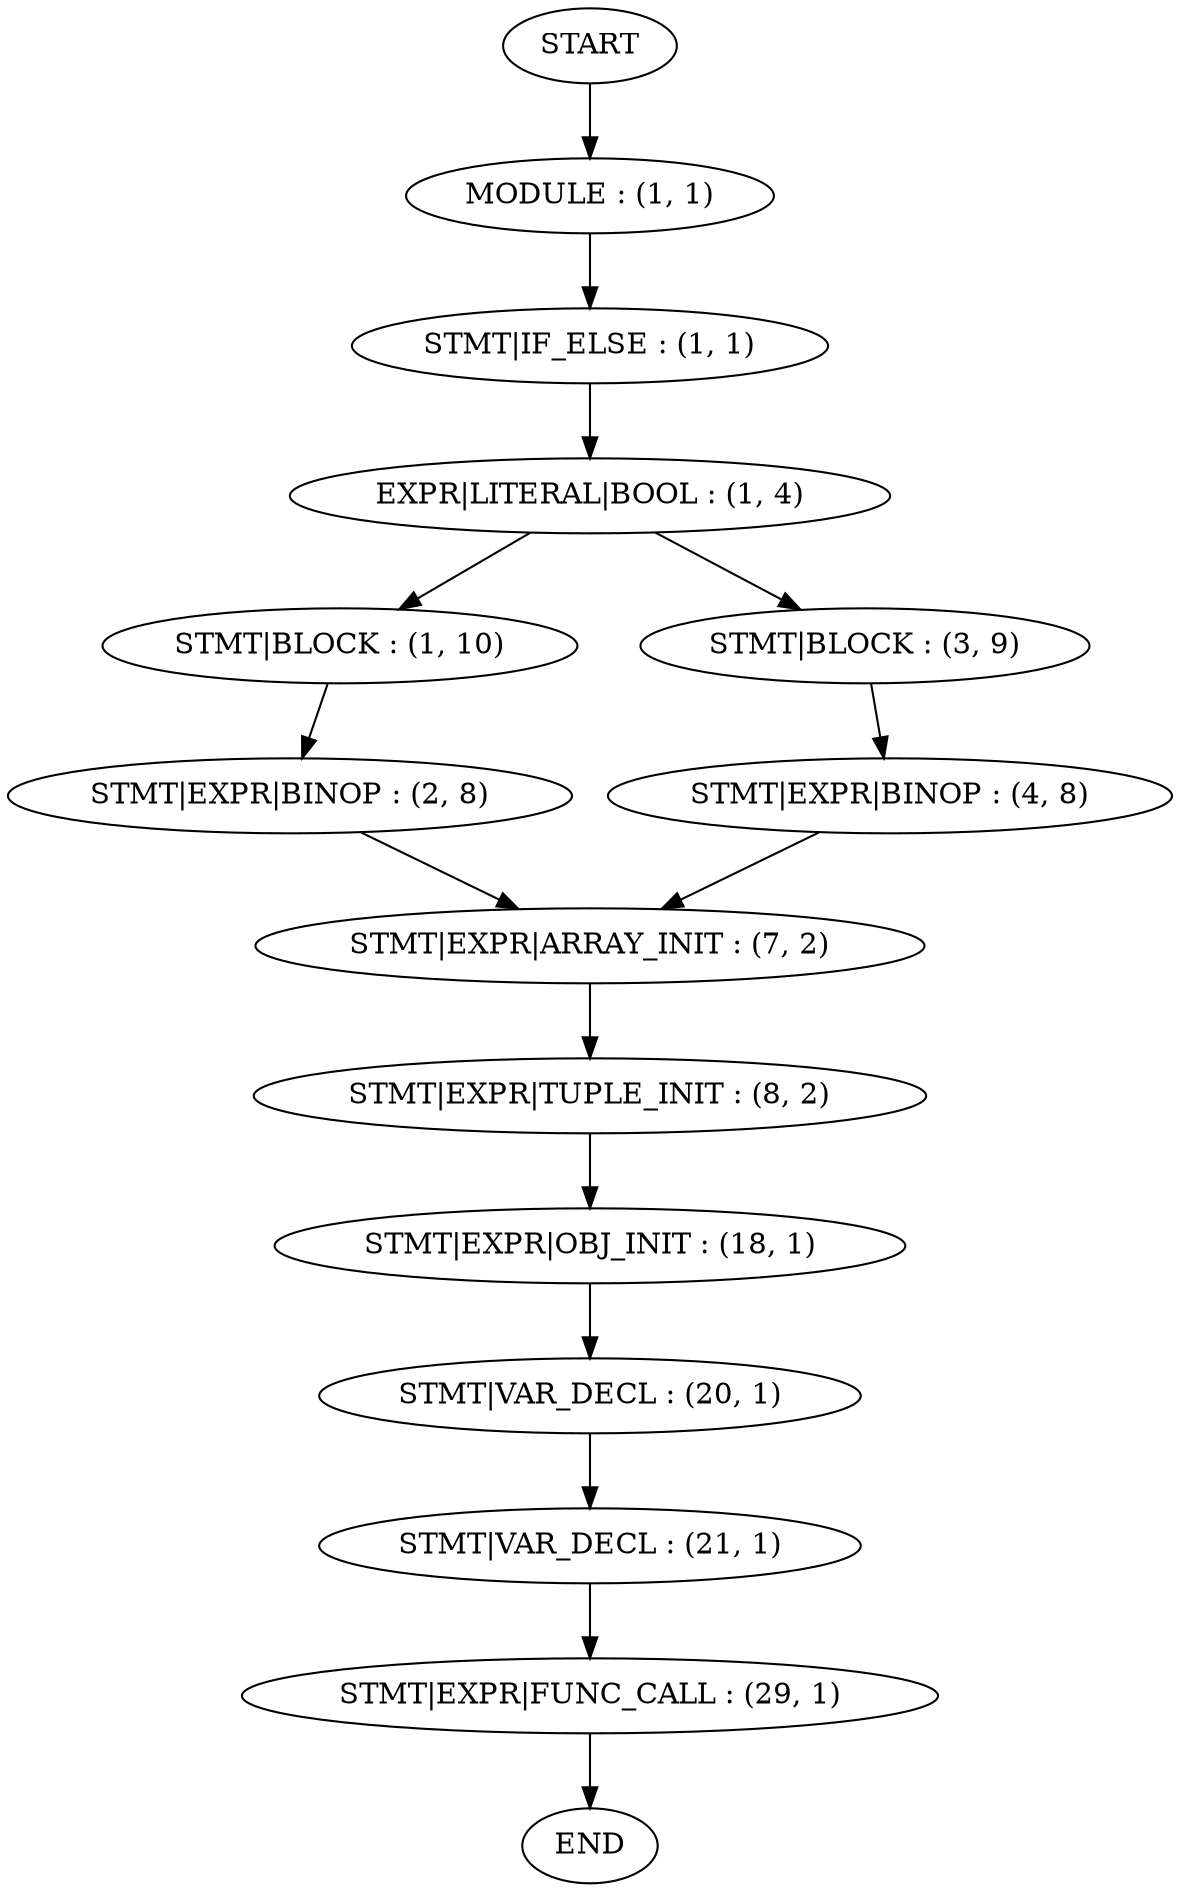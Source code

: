 digraph CFG {
bgcolor=white;
0 [label="MODULE : (1, 1)"];
1 [label="STMT|IF_ELSE : (1, 1)"];
2 [label="EXPR|LITERAL|BOOL : (1, 4)"];
3 [label="STMT|BLOCK : (1, 10)"];
4 [label="STMT|EXPR|BINOP : (2, 8)"];
5 [label="STMT|BLOCK : (3, 9)"];
6 [label="STMT|EXPR|BINOP : (4, 8)"];
7 [label="STMT|EXPR|ARRAY_INIT : (7, 2)"];
8 [label="STMT|EXPR|TUPLE_INIT : (8, 2)"];
9 [label="STMT|EXPR|OBJ_INIT : (18, 1)"];
10 [label="STMT|VAR_DECL : (20, 1)"];
11 [label="STMT|VAR_DECL : (21, 1)"];
12 [label="STMT|EXPR|FUNC_CALL : (29, 1)"];
"-1" [label=START];
13 [label=END];
0 -> 1  [color=black];
1 -> 2  [color=black];
2 -> 3  [color=black];
2 -> 5  [color=black];
5 -> 6  [color=black];
6 -> 7  [color=black];
7 -> 8  [color=black];
8 -> 9  [color=black];
9 -> 10  [color=black];
10 -> 11  [color=black];
11 -> 12  [color=black];
3 -> 4  [color=black];
4 -> 7  [color=black];
"-1" -> 0  [color=black];
12 -> 13  [color=black];
}
